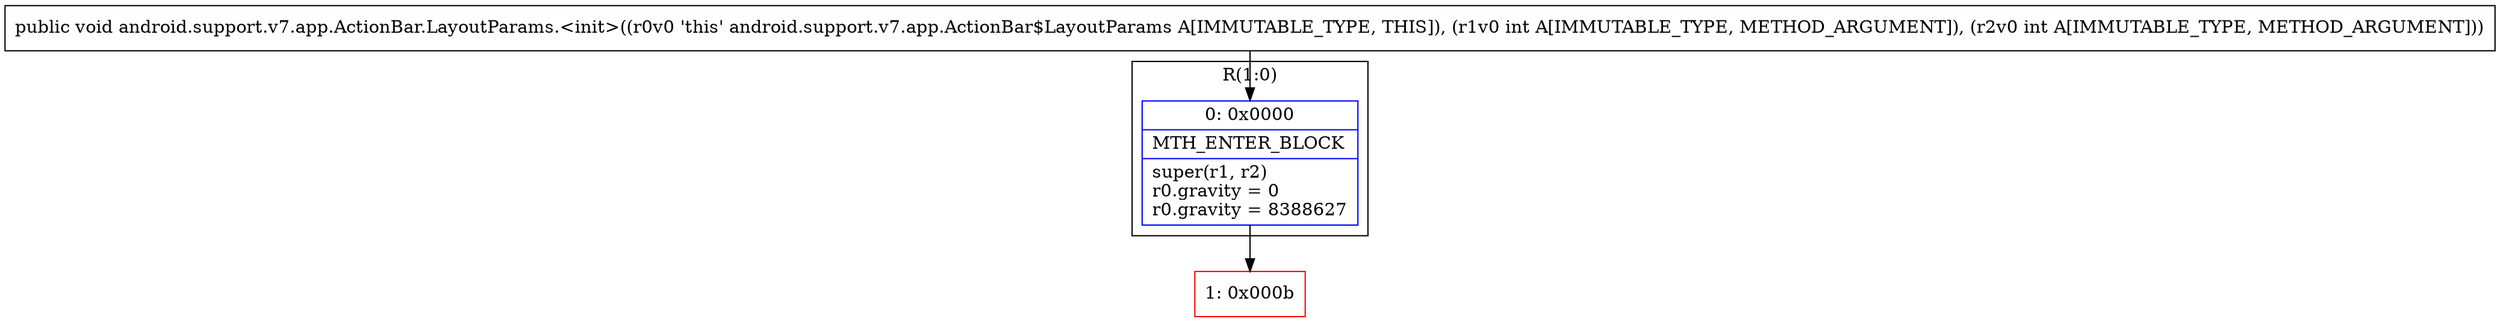 digraph "CFG forandroid.support.v7.app.ActionBar.LayoutParams.\<init\>(II)V" {
subgraph cluster_Region_1199733907 {
label = "R(1:0)";
node [shape=record,color=blue];
Node_0 [shape=record,label="{0\:\ 0x0000|MTH_ENTER_BLOCK\l|super(r1, r2)\lr0.gravity = 0\lr0.gravity = 8388627\l}"];
}
Node_1 [shape=record,color=red,label="{1\:\ 0x000b}"];
MethodNode[shape=record,label="{public void android.support.v7.app.ActionBar.LayoutParams.\<init\>((r0v0 'this' android.support.v7.app.ActionBar$LayoutParams A[IMMUTABLE_TYPE, THIS]), (r1v0 int A[IMMUTABLE_TYPE, METHOD_ARGUMENT]), (r2v0 int A[IMMUTABLE_TYPE, METHOD_ARGUMENT])) }"];
MethodNode -> Node_0;
Node_0 -> Node_1;
}

